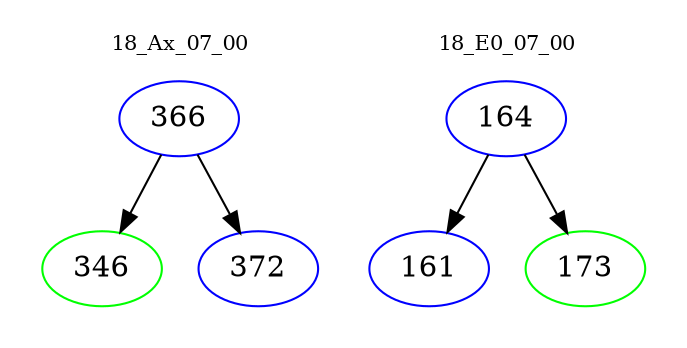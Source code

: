digraph{
subgraph cluster_0 {
color = white
label = "18_Ax_07_00";
fontsize=10;
T0_366 [label="366", color="blue"]
T0_366 -> T0_346 [color="black"]
T0_346 [label="346", color="green"]
T0_366 -> T0_372 [color="black"]
T0_372 [label="372", color="blue"]
}
subgraph cluster_1 {
color = white
label = "18_E0_07_00";
fontsize=10;
T1_164 [label="164", color="blue"]
T1_164 -> T1_161 [color="black"]
T1_161 [label="161", color="blue"]
T1_164 -> T1_173 [color="black"]
T1_173 [label="173", color="green"]
}
}
